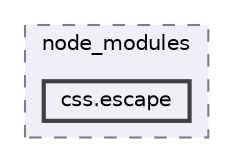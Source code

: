 digraph "pkiclassroomrescheduler/src/main/frontend/node_modules/css.escape"
{
 // LATEX_PDF_SIZE
  bgcolor="transparent";
  edge [fontname=Helvetica,fontsize=10,labelfontname=Helvetica,labelfontsize=10];
  node [fontname=Helvetica,fontsize=10,shape=box,height=0.2,width=0.4];
  compound=true
  subgraph clusterdir_72953eda66ccb3a2722c28e1c3e6c23b {
    graph [ bgcolor="#edf0f7", pencolor="grey50", label="node_modules", fontname=Helvetica,fontsize=10 style="filled,dashed", URL="dir_72953eda66ccb3a2722c28e1c3e6c23b.html",tooltip=""]
  dir_99103cbf190bd78eb26f8d1d29515989 [label="css.escape", fillcolor="#edf0f7", color="grey25", style="filled,bold", URL="dir_99103cbf190bd78eb26f8d1d29515989.html",tooltip=""];
  }
}

